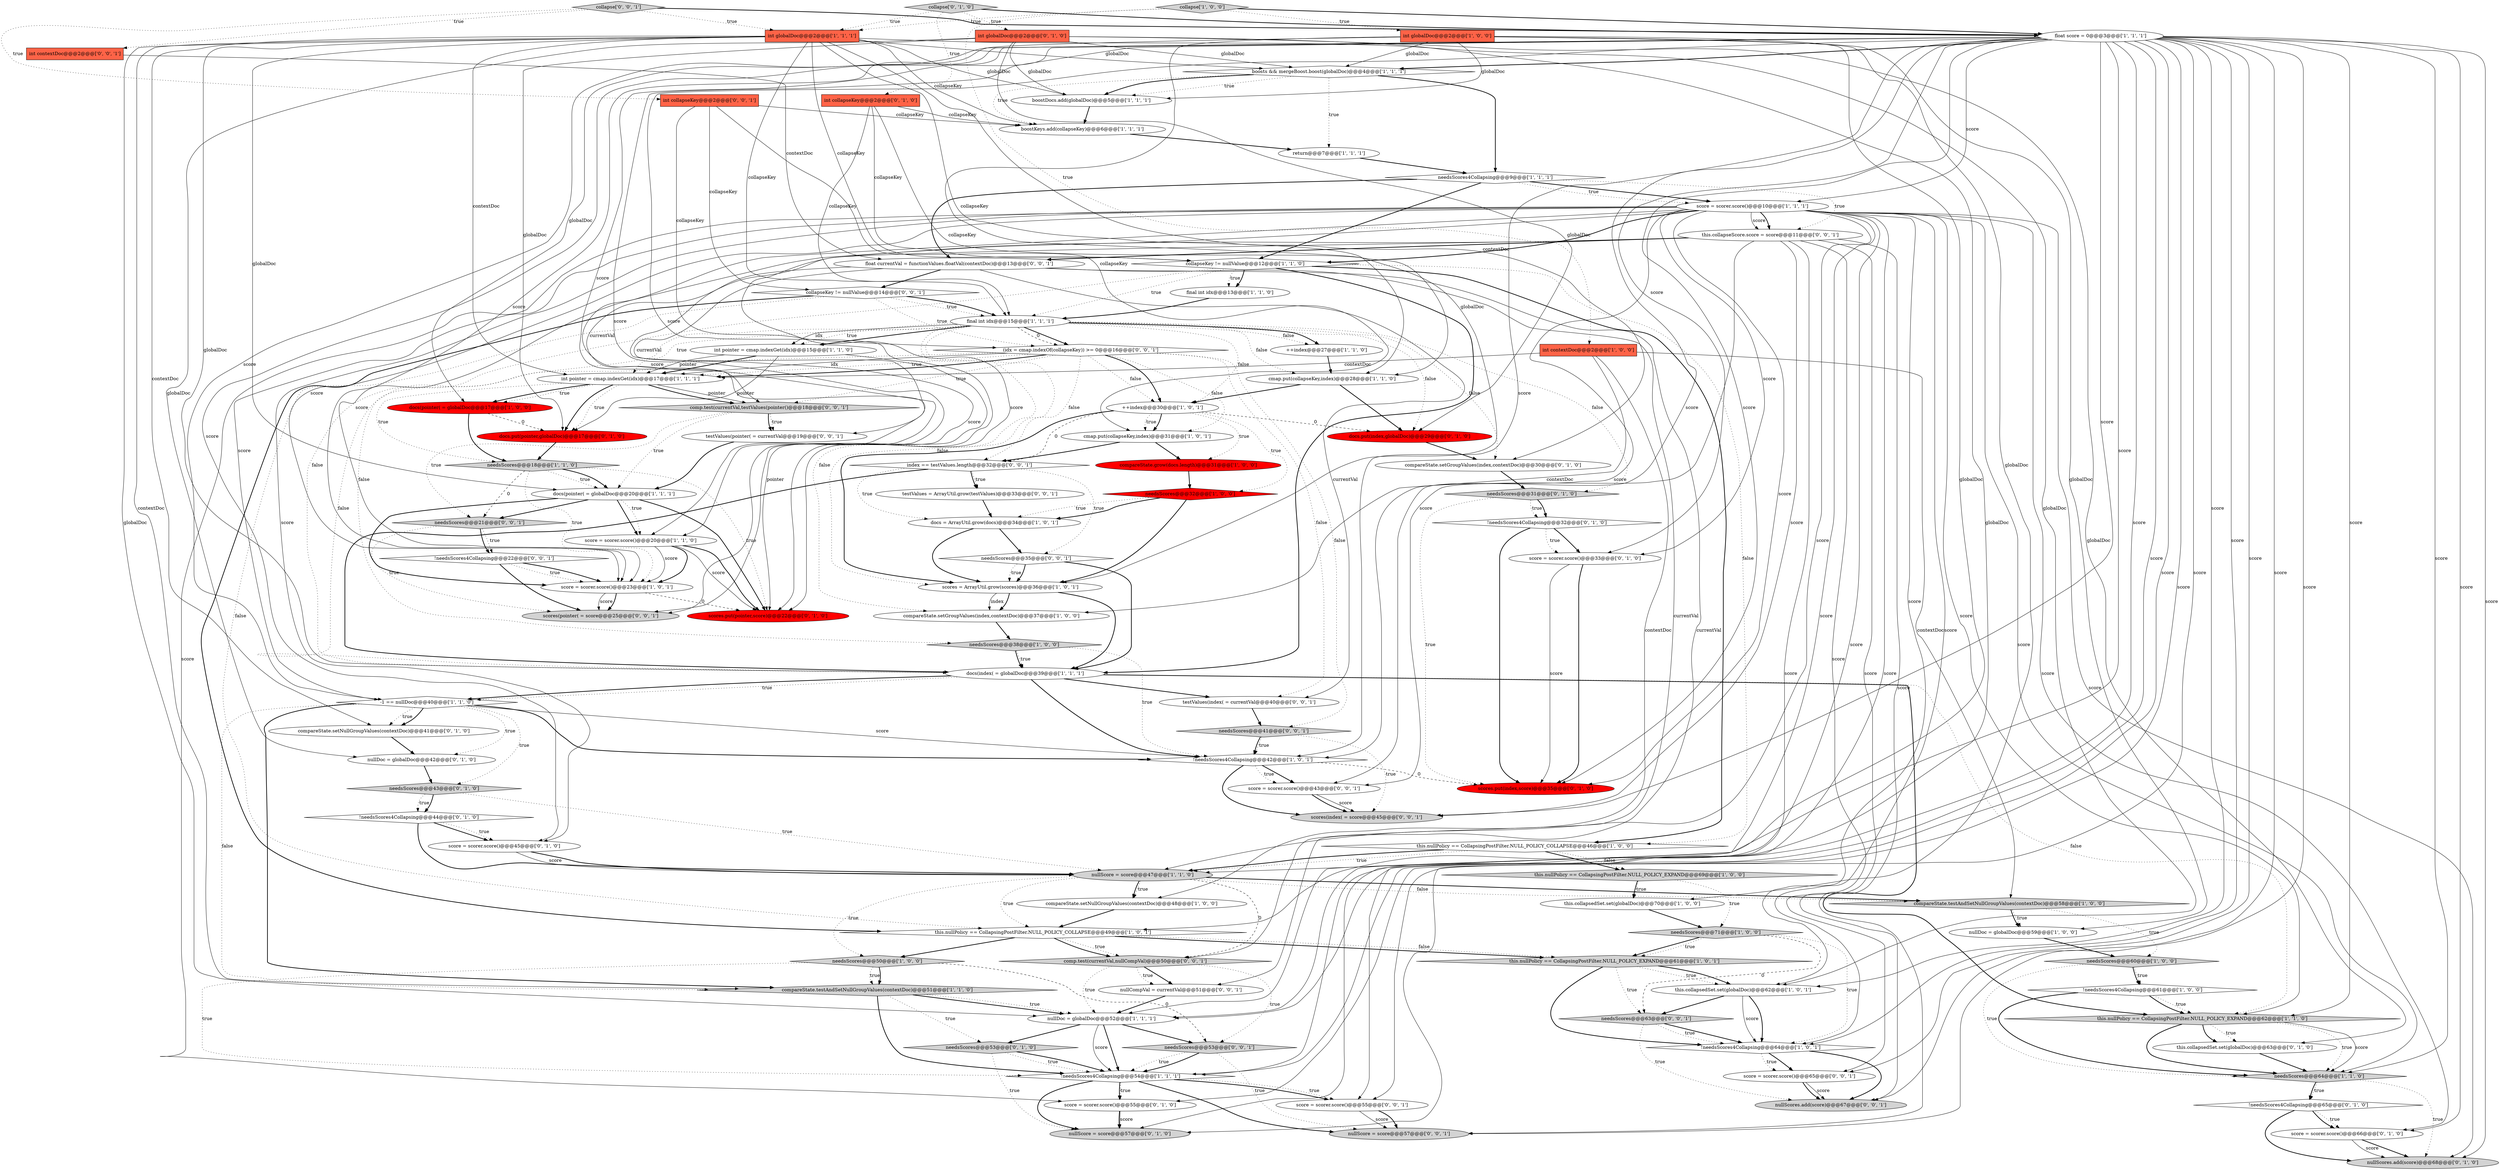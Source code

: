 digraph {
45 [style = filled, label = "collapseKey != nullValue@@@12@@@['1', '1', '0']", fillcolor = white, shape = diamond image = "AAA0AAABBB1BBB"];
51 [style = filled, label = "nullDoc = globalDoc@@@59@@@['1', '0', '0']", fillcolor = white, shape = ellipse image = "AAA0AAABBB1BBB"];
10 [style = filled, label = "compareState.testAndSetNullGroupValues(contextDoc)@@@58@@@['1', '0', '0']", fillcolor = lightgray, shape = diamond image = "AAA0AAABBB1BBB"];
12 [style = filled, label = "score = scorer.score()@@@20@@@['1', '1', '0']", fillcolor = white, shape = ellipse image = "AAA0AAABBB1BBB"];
89 [style = filled, label = "int contextDoc@@@2@@@['0', '0', '1']", fillcolor = tomato, shape = box image = "AAA0AAABBB3BBB"];
79 [style = filled, label = "comp.test(currentVal,nullCompVal)@@@50@@@['0', '0', '1']", fillcolor = lightgray, shape = diamond image = "AAA0AAABBB3BBB"];
30 [style = filled, label = "nullDoc = globalDoc@@@52@@@['1', '1', '1']", fillcolor = white, shape = ellipse image = "AAA0AAABBB1BBB"];
67 [style = filled, label = "!needsScores4Collapsing@@@65@@@['0', '1', '0']", fillcolor = white, shape = diamond image = "AAA0AAABBB2BBB"];
47 [style = filled, label = "score = scorer.score()@@@10@@@['1', '1', '1']", fillcolor = white, shape = ellipse image = "AAA0AAABBB1BBB"];
8 [style = filled, label = "scores = ArrayUtil.grow(scores)@@@36@@@['1', '0', '1']", fillcolor = white, shape = ellipse image = "AAA0AAABBB1BBB"];
4 [style = filled, label = "this.nullPolicy == CollapsingPostFilter.NULL_POLICY_COLLAPSE@@@46@@@['1', '0', '0']", fillcolor = white, shape = diamond image = "AAA0AAABBB1BBB"];
97 [style = filled, label = "testValues = ArrayUtil.grow(testValues)@@@33@@@['0', '0', '1']", fillcolor = white, shape = ellipse image = "AAA0AAABBB3BBB"];
46 [style = filled, label = "needsScores@@@60@@@['1', '0', '0']", fillcolor = lightgray, shape = diamond image = "AAA0AAABBB1BBB"];
87 [style = filled, label = "needsScores@@@35@@@['0', '0', '1']", fillcolor = white, shape = diamond image = "AAA0AAABBB3BBB"];
43 [style = filled, label = "this.nullPolicy == CollapsingPostFilter.NULL_POLICY_EXPAND@@@61@@@['1', '0', '1']", fillcolor = lightgray, shape = diamond image = "AAA0AAABBB1BBB"];
100 [style = filled, label = "collapse['0', '0', '1']", fillcolor = lightgray, shape = diamond image = "AAA0AAABBB3BBB"];
36 [style = filled, label = "!needsScores4Collapsing@@@54@@@['1', '1', '1']", fillcolor = white, shape = diamond image = "AAA0AAABBB1BBB"];
103 [style = filled, label = "!needsScores4Collapsing@@@22@@@['0', '0', '1']", fillcolor = white, shape = diamond image = "AAA0AAABBB3BBB"];
0 [style = filled, label = "final int idx@@@13@@@['1', '1', '0']", fillcolor = white, shape = ellipse image = "AAA0AAABBB1BBB"];
72 [style = filled, label = "needsScores@@@31@@@['0', '1', '0']", fillcolor = lightgray, shape = diamond image = "AAA0AAABBB2BBB"];
83 [style = filled, label = "nullScores.add(score)@@@67@@@['0', '0', '1']", fillcolor = lightgray, shape = ellipse image = "AAA0AAABBB3BBB"];
9 [style = filled, label = "needsScores4Collapsing@@@9@@@['1', '1', '1']", fillcolor = white, shape = diamond image = "AAA0AAABBB1BBB"];
64 [style = filled, label = "needsScores@@@53@@@['0', '1', '0']", fillcolor = lightgray, shape = diamond image = "AAA0AAABBB2BBB"];
71 [style = filled, label = "score = scorer.score()@@@45@@@['0', '1', '0']", fillcolor = white, shape = ellipse image = "AAA0AAABBB2BBB"];
56 [style = filled, label = "nullScores.add(score)@@@68@@@['0', '1', '0']", fillcolor = lightgray, shape = ellipse image = "AAA0AAABBB2BBB"];
80 [style = filled, label = "needsScores@@@63@@@['0', '0', '1']", fillcolor = lightgray, shape = diamond image = "AAA0AAABBB3BBB"];
49 [style = filled, label = "!needsScores4Collapsing@@@64@@@['1', '0', '1']", fillcolor = white, shape = diamond image = "AAA0AAABBB1BBB"];
63 [style = filled, label = "int globalDoc@@@2@@@['0', '1', '0']", fillcolor = tomato, shape = box image = "AAA0AAABBB2BBB"];
25 [style = filled, label = "compareState.testAndSetNullGroupValues(contextDoc)@@@51@@@['1', '1', '0']", fillcolor = lightgray, shape = diamond image = "AAA0AAABBB1BBB"];
50 [style = filled, label = "collapse['1', '0', '0']", fillcolor = lightgray, shape = diamond image = "AAA0AAABBB1BBB"];
42 [style = filled, label = "nullScore = score@@@47@@@['1', '1', '0']", fillcolor = lightgray, shape = ellipse image = "AAA0AAABBB1BBB"];
33 [style = filled, label = "boostKeys.add(collapseKey)@@@6@@@['1', '1', '1']", fillcolor = white, shape = ellipse image = "AAA0AAABBB1BBB"];
102 [style = filled, label = "needsScores@@@21@@@['0', '0', '1']", fillcolor = lightgray, shape = diamond image = "AAA0AAABBB3BBB"];
48 [style = filled, label = "needsScores@@@38@@@['1', '0', '0']", fillcolor = lightgray, shape = diamond image = "AAA0AAABBB1BBB"];
52 [style = filled, label = "compareState.setNullGroupValues(contextDoc)@@@48@@@['1', '0', '0']", fillcolor = white, shape = ellipse image = "AAA0AAABBB1BBB"];
21 [style = filled, label = "int pointer = cmap.indexGet(idx)@@@17@@@['1', '1', '1']", fillcolor = white, shape = ellipse image = "AAA0AAABBB1BBB"];
26 [style = filled, label = "this.collapsedSet.set(globalDoc)@@@70@@@['1', '0', '0']", fillcolor = white, shape = ellipse image = "AAA0AAABBB1BBB"];
19 [style = filled, label = "boosts && mergeBoost.boost(globalDoc)@@@4@@@['1', '1', '1']", fillcolor = white, shape = diamond image = "AAA0AAABBB1BBB"];
6 [style = filled, label = "this.nullPolicy == CollapsingPostFilter.NULL_POLICY_EXPAND@@@69@@@['1', '0', '0']", fillcolor = lightgray, shape = diamond image = "AAA0AAABBB1BBB"];
41 [style = filled, label = "needsScores@@@32@@@['1', '0', '0']", fillcolor = red, shape = diamond image = "AAA1AAABBB1BBB"];
44 [style = filled, label = "boostDocs.add(globalDoc)@@@5@@@['1', '1', '1']", fillcolor = white, shape = ellipse image = "AAA0AAABBB1BBB"];
23 [style = filled, label = "int globalDoc@@@2@@@['1', '1', '1']", fillcolor = tomato, shape = box image = "AAA0AAABBB1BBB"];
73 [style = filled, label = "!needsScores4Collapsing@@@32@@@['0', '1', '0']", fillcolor = white, shape = diamond image = "AAA0AAABBB2BBB"];
96 [style = filled, label = "score = scorer.score()@@@65@@@['0', '0', '1']", fillcolor = white, shape = ellipse image = "AAA0AAABBB3BBB"];
69 [style = filled, label = "nullDoc = globalDoc@@@42@@@['0', '1', '0']", fillcolor = white, shape = ellipse image = "AAA0AAABBB2BBB"];
82 [style = filled, label = "scores(pointer( = score@@@25@@@['0', '0', '1']", fillcolor = lightgray, shape = ellipse image = "AAA0AAABBB3BBB"];
38 [style = filled, label = "needsScores@@@18@@@['1', '1', '0']", fillcolor = lightgray, shape = diamond image = "AAA0AAABBB1BBB"];
31 [style = filled, label = "needsScores@@@71@@@['1', '0', '0']", fillcolor = lightgray, shape = diamond image = "AAA0AAABBB1BBB"];
14 [style = filled, label = "int contextDoc@@@2@@@['1', '0', '0']", fillcolor = tomato, shape = box image = "AAA0AAABBB1BBB"];
3 [style = filled, label = "!needsScores4Collapsing@@@61@@@['1', '0', '0']", fillcolor = white, shape = diamond image = "AAA0AAABBB1BBB"];
32 [style = filled, label = "docs(pointer( = globalDoc@@@17@@@['1', '0', '0']", fillcolor = red, shape = ellipse image = "AAA1AAABBB1BBB"];
66 [style = filled, label = "collapse['0', '1', '0']", fillcolor = lightgray, shape = diamond image = "AAA0AAABBB2BBB"];
88 [style = filled, label = "index == testValues.length@@@32@@@['0', '0', '1']", fillcolor = white, shape = diamond image = "AAA0AAABBB3BBB"];
40 [style = filled, label = "cmap.put(collapseKey,index)@@@28@@@['1', '1', '0']", fillcolor = white, shape = ellipse image = "AAA0AAABBB1BBB"];
85 [style = filled, label = "comp.test(currentVal,testValues(pointer()@@@18@@@['0', '0', '1']", fillcolor = lightgray, shape = diamond image = "AAA0AAABBB3BBB"];
29 [style = filled, label = "docs = ArrayUtil.grow(docs)@@@34@@@['1', '0', '1']", fillcolor = white, shape = ellipse image = "AAA0AAABBB1BBB"];
76 [style = filled, label = "docs.put(pointer,globalDoc)@@@17@@@['0', '1', '0']", fillcolor = red, shape = ellipse image = "AAA1AAABBB2BBB"];
78 [style = filled, label = "needsScores@@@41@@@['0', '0', '1']", fillcolor = lightgray, shape = diamond image = "AAA0AAABBB3BBB"];
101 [style = filled, label = "this.collapseScore.score = score@@@11@@@['0', '0', '1']", fillcolor = white, shape = ellipse image = "AAA0AAABBB3BBB"];
2 [style = filled, label = "this.collapsedSet.set(globalDoc)@@@62@@@['1', '0', '1']", fillcolor = white, shape = ellipse image = "AAA0AAABBB1BBB"];
35 [style = filled, label = "compareState.grow(docs.length)@@@31@@@['1', '0', '0']", fillcolor = red, shape = ellipse image = "AAA1AAABBB1BBB"];
37 [style = filled, label = "final int idx@@@15@@@['1', '1', '1']", fillcolor = white, shape = ellipse image = "AAA0AAABBB1BBB"];
59 [style = filled, label = "score = scorer.score()@@@66@@@['0', '1', '0']", fillcolor = white, shape = ellipse image = "AAA0AAABBB2BBB"];
74 [style = filled, label = "nullScore = score@@@57@@@['0', '1', '0']", fillcolor = lightgray, shape = ellipse image = "AAA0AAABBB2BBB"];
86 [style = filled, label = "testValues(pointer( = currentVal@@@19@@@['0', '0', '1']", fillcolor = white, shape = ellipse image = "AAA0AAABBB3BBB"];
92 [style = filled, label = "float currentVal = functionValues.floatVal(contextDoc)@@@13@@@['0', '0', '1']", fillcolor = white, shape = ellipse image = "AAA0AAABBB3BBB"];
53 [style = filled, label = "needsScores@@@64@@@['1', '1', '0']", fillcolor = lightgray, shape = diamond image = "AAA0AAABBB1BBB"];
94 [style = filled, label = "nullCompVal = currentVal@@@51@@@['0', '0', '1']", fillcolor = white, shape = ellipse image = "AAA0AAABBB3BBB"];
20 [style = filled, label = "!needsScores4Collapsing@@@42@@@['1', '0', '1']", fillcolor = white, shape = diamond image = "AAA0AAABBB1BBB"];
15 [style = filled, label = "int globalDoc@@@2@@@['1', '0', '0']", fillcolor = tomato, shape = box image = "AAA0AAABBB1BBB"];
62 [style = filled, label = "compareState.setNullGroupValues(contextDoc)@@@41@@@['0', '1', '0']", fillcolor = white, shape = ellipse image = "AAA0AAABBB2BBB"];
81 [style = filled, label = "testValues(index( = currentVal@@@40@@@['0', '0', '1']", fillcolor = white, shape = ellipse image = "AAA0AAABBB3BBB"];
13 [style = filled, label = "compareState.setGroupValues(index,contextDoc)@@@37@@@['1', '0', '0']", fillcolor = white, shape = ellipse image = "AAA0AAABBB1BBB"];
60 [style = filled, label = "needsScores@@@43@@@['0', '1', '0']", fillcolor = lightgray, shape = diamond image = "AAA0AAABBB2BBB"];
7 [style = filled, label = "cmap.put(collapseKey,index)@@@31@@@['1', '0', '1']", fillcolor = white, shape = ellipse image = "AAA0AAABBB1BBB"];
68 [style = filled, label = "this.collapsedSet.set(globalDoc)@@@63@@@['0', '1', '0']", fillcolor = white, shape = ellipse image = "AAA0AAABBB2BBB"];
55 [style = filled, label = "score = scorer.score()@@@55@@@['0', '1', '0']", fillcolor = white, shape = ellipse image = "AAA0AAABBB2BBB"];
99 [style = filled, label = "collapseKey != nullValue@@@14@@@['0', '0', '1']", fillcolor = white, shape = diamond image = "AAA0AAABBB3BBB"];
34 [style = filled, label = "needsScores@@@50@@@['1', '0', '0']", fillcolor = lightgray, shape = diamond image = "AAA0AAABBB1BBB"];
28 [style = filled, label = "score = scorer.score()@@@23@@@['1', '0', '1']", fillcolor = white, shape = ellipse image = "AAA0AAABBB1BBB"];
65 [style = filled, label = "scores.put(pointer,score)@@@22@@@['0', '1', '0']", fillcolor = red, shape = ellipse image = "AAA1AAABBB2BBB"];
27 [style = filled, label = "++index@@@30@@@['1', '0', '1']", fillcolor = white, shape = ellipse image = "AAA0AAABBB1BBB"];
61 [style = filled, label = "compareState.setGroupValues(index,contextDoc)@@@30@@@['0', '1', '0']", fillcolor = white, shape = ellipse image = "AAA0AAABBB2BBB"];
22 [style = filled, label = "float score = 0@@@3@@@['1', '1', '1']", fillcolor = white, shape = ellipse image = "AAA0AAABBB1BBB"];
91 [style = filled, label = "needsScores@@@53@@@['0', '0', '1']", fillcolor = lightgray, shape = diamond image = "AAA0AAABBB3BBB"];
54 [style = filled, label = "!needsScores4Collapsing@@@44@@@['0', '1', '0']", fillcolor = white, shape = diamond image = "AAA0AAABBB2BBB"];
84 [style = filled, label = "(idx = cmap.indexOf(collapseKey)) >= 0@@@16@@@['0', '0', '1']", fillcolor = white, shape = diamond image = "AAA0AAABBB3BBB"];
75 [style = filled, label = "score = scorer.score()@@@33@@@['0', '1', '0']", fillcolor = white, shape = ellipse image = "AAA0AAABBB2BBB"];
57 [style = filled, label = "scores.put(index,score)@@@35@@@['0', '1', '0']", fillcolor = red, shape = ellipse image = "AAA1AAABBB2BBB"];
5 [style = filled, label = "++index@@@27@@@['1', '1', '0']", fillcolor = white, shape = ellipse image = "AAA0AAABBB1BBB"];
77 [style = filled, label = "int collapseKey@@@2@@@['0', '0', '1']", fillcolor = tomato, shape = box image = "AAA0AAABBB3BBB"];
58 [style = filled, label = "int collapseKey@@@2@@@['0', '1', '0']", fillcolor = tomato, shape = box image = "AAA0AAABBB2BBB"];
24 [style = filled, label = "return@@@7@@@['1', '1', '1']", fillcolor = white, shape = ellipse image = "AAA0AAABBB1BBB"];
11 [style = filled, label = "docs(index( = globalDoc@@@39@@@['1', '1', '1']", fillcolor = white, shape = ellipse image = "AAA0AAABBB1BBB"];
1 [style = filled, label = "this.nullPolicy == CollapsingPostFilter.NULL_POLICY_COLLAPSE@@@49@@@['1', '0', '1']", fillcolor = white, shape = diamond image = "AAA0AAABBB1BBB"];
70 [style = filled, label = "docs.put(index,globalDoc)@@@29@@@['0', '1', '0']", fillcolor = red, shape = ellipse image = "AAA1AAABBB2BBB"];
39 [style = filled, label = "-1 == nullDoc@@@40@@@['1', '1', '0']", fillcolor = white, shape = diamond image = "AAA0AAABBB1BBB"];
93 [style = filled, label = "score = scorer.score()@@@55@@@['0', '0', '1']", fillcolor = white, shape = ellipse image = "AAA0AAABBB3BBB"];
95 [style = filled, label = "scores(index( = score@@@45@@@['0', '0', '1']", fillcolor = lightgray, shape = ellipse image = "AAA0AAABBB3BBB"];
17 [style = filled, label = "docs(pointer( = globalDoc@@@20@@@['1', '1', '1']", fillcolor = white, shape = ellipse image = "AAA0AAABBB1BBB"];
16 [style = filled, label = "this.nullPolicy == CollapsingPostFilter.NULL_POLICY_EXPAND@@@62@@@['1', '1', '0']", fillcolor = lightgray, shape = diamond image = "AAA0AAABBB1BBB"];
18 [style = filled, label = "int pointer = cmap.indexGet(idx)@@@15@@@['1', '1', '0']", fillcolor = white, shape = ellipse image = "AAA0AAABBB1BBB"];
90 [style = filled, label = "score = scorer.score()@@@43@@@['0', '0', '1']", fillcolor = white, shape = ellipse image = "AAA0AAABBB3BBB"];
98 [style = filled, label = "nullScore = score@@@57@@@['0', '0', '1']", fillcolor = lightgray, shape = ellipse image = "AAA0AAABBB3BBB"];
23->25 [style = solid, label="contextDoc"];
46->53 [style = dotted, label="true"];
6->31 [style = dotted, label="true"];
20->95 [style = bold, label=""];
58->33 [style = solid, label="collapseKey"];
25->30 [style = bold, label=""];
53->67 [style = dotted, label="true"];
64->74 [style = dotted, label="true"];
22->20 [style = solid, label="score"];
47->65 [style = solid, label="score"];
71->42 [style = solid, label="score"];
55->74 [style = bold, label=""];
102->103 [style = bold, label=""];
41->29 [style = dotted, label="true"];
22->59 [style = solid, label="score"];
19->9 [style = bold, label=""];
101->96 [style = solid, label="score"];
39->62 [style = dotted, label="true"];
37->40 [style = dotted, label="false"];
96->83 [style = solid, label="score"];
22->55 [style = solid, label="score"];
27->35 [style = dotted, label="true"];
32->76 [style = dashed, label="0"];
22->56 [style = solid, label="score"];
14->10 [style = solid, label="contextDoc"];
91->36 [style = bold, label=""];
78->20 [style = dotted, label="true"];
22->98 [style = solid, label="score"];
18->65 [style = solid, label="pointer"];
88->97 [style = bold, label=""];
43->80 [style = dotted, label="true"];
22->39 [style = solid, label="score"];
46->3 [style = dotted, label="true"];
19->33 [style = dotted, label="true"];
92->99 [style = bold, label=""];
3->53 [style = bold, label=""];
60->42 [style = dotted, label="true"];
45->11 [style = bold, label=""];
47->28 [style = solid, label="score"];
67->59 [style = dotted, label="true"];
12->65 [style = bold, label=""];
101->83 [style = solid, label="score"];
23->40 [style = solid, label="collapseKey"];
20->57 [style = dashed, label="0"];
34->91 [style = dashed, label="0"];
42->52 [style = dotted, label="true"];
64->36 [style = dotted, label="true"];
22->47 [style = solid, label="score"];
25->64 [style = dotted, label="true"];
63->30 [style = solid, label="globalDoc"];
47->74 [style = solid, label="score"];
37->5 [style = dotted, label="false"];
70->61 [style = bold, label=""];
79->94 [style = bold, label=""];
23->19 [style = solid, label="globalDoc"];
87->8 [style = dotted, label="true"];
79->91 [style = dotted, label="true"];
2->80 [style = bold, label=""];
68->53 [style = bold, label=""];
23->37 [style = solid, label="collapseKey"];
60->54 [style = dotted, label="true"];
22->71 [style = solid, label="score"];
40->27 [style = bold, label=""];
101->28 [style = solid, label="score"];
22->90 [style = solid, label="score"];
31->43 [style = bold, label=""];
36->93 [style = bold, label=""];
5->40 [style = bold, label=""];
1->79 [style = dotted, label="true"];
66->22 [style = bold, label=""];
15->19 [style = solid, label="globalDoc"];
34->25 [style = dotted, label="true"];
8->13 [style = bold, label=""];
48->20 [style = dotted, label="true"];
34->25 [style = bold, label=""];
47->20 [style = solid, label="score"];
43->2 [style = dotted, label="true"];
37->21 [style = dotted, label="true"];
88->97 [style = dotted, label="true"];
85->102 [style = dotted, label="true"];
66->58 [style = dotted, label="true"];
48->11 [style = dotted, label="true"];
14->13 [style = solid, label="contextDoc"];
84->81 [style = dotted, label="false"];
17->28 [style = bold, label=""];
21->85 [style = solid, label="pointer"];
8->13 [style = solid, label="index"];
9->47 [style = dotted, label="true"];
49->96 [style = bold, label=""];
25->30 [style = dotted, label="true"];
63->44 [style = solid, label="globalDoc"];
39->62 [style = bold, label=""];
17->102 [style = bold, label=""];
63->68 [style = solid, label="globalDoc"];
37->70 [style = dotted, label="false"];
39->25 [style = dotted, label="false"];
22->53 [style = solid, label="score"];
73->75 [style = bold, label=""];
80->49 [style = bold, label=""];
91->36 [style = dotted, label="true"];
84->27 [style = dotted, label="false"];
47->30 [style = solid, label="score"];
19->44 [style = bold, label=""];
37->5 [style = bold, label=""];
11->16 [style = dotted, label="false"];
2->49 [style = bold, label=""];
63->19 [style = solid, label="globalDoc"];
54->71 [style = bold, label=""];
99->1 [style = dotted, label="false"];
78->95 [style = dotted, label="true"];
30->91 [style = bold, label=""];
100->89 [style = dotted, label="true"];
15->32 [style = solid, label="globalDoc"];
12->28 [style = bold, label=""];
25->36 [style = bold, label=""];
39->69 [style = dotted, label="true"];
92->94 [style = solid, label="currentVal"];
27->41 [style = dotted, label="true"];
37->18 [style = dotted, label="true"];
23->62 [style = solid, label="contextDoc"];
1->79 [style = bold, label=""];
31->49 [style = dotted, label="true"];
80->83 [style = dotted, label="true"];
28->65 [style = dashed, label="0"];
17->65 [style = bold, label=""];
23->2 [style = solid, label="globalDoc"];
67->56 [style = bold, label=""];
22->65 [style = solid, label="score"];
94->30 [style = bold, label=""];
38->28 [style = dotted, label="true"];
45->0 [style = dotted, label="true"];
101->93 [style = solid, label="score"];
54->71 [style = dotted, label="true"];
22->36 [style = solid, label="score"];
39->20 [style = bold, label=""];
59->56 [style = bold, label=""];
42->10 [style = dotted, label="false"];
15->26 [style = solid, label="globalDoc"];
22->96 [style = solid, label="score"];
2->49 [style = solid, label="score"];
92->85 [style = solid, label="currentVal"];
37->84 [style = bold, label=""];
22->83 [style = solid, label="score"];
6->26 [style = bold, label=""];
58->45 [style = solid, label="collapseKey"];
22->19 [style = bold, label=""];
15->51 [style = solid, label="globalDoc"];
44->33 [style = bold, label=""];
87->11 [style = bold, label=""];
13->48 [style = bold, label=""];
73->57 [style = bold, label=""];
19->24 [style = dotted, label="true"];
36->93 [style = dotted, label="true"];
38->102 [style = dashed, label="0"];
36->98 [style = bold, label=""];
47->36 [style = solid, label="score"];
84->21 [style = solid, label="idx"];
16->53 [style = dotted, label="true"];
17->12 [style = bold, label=""];
1->34 [style = bold, label=""];
17->12 [style = dotted, label="true"];
15->1 [style = solid, label="globalDoc"];
47->59 [style = solid, label="score"];
10->51 [style = dotted, label="true"];
92->79 [style = solid, label="currentVal"];
22->42 [style = solid, label="score"];
37->84 [style = dashed, label="0"];
62->69 [style = bold, label=""];
42->34 [style = dotted, label="true"];
46->3 [style = bold, label=""];
11->20 [style = bold, label=""];
37->48 [style = dotted, label="false"];
39->20 [style = solid, label="score"];
41->29 [style = bold, label=""];
45->37 [style = dotted, label="true"];
58->37 [style = solid, label="collapseKey"];
99->84 [style = dotted, label="true"];
22->30 [style = solid, label="score"];
30->36 [style = solid, label="score"];
92->81 [style = solid, label="currentVal"];
37->61 [style = dotted, label="false"];
32->38 [style = bold, label=""];
37->13 [style = dotted, label="false"];
36->74 [style = bold, label=""];
22->49 [style = solid, label="score"];
23->11 [style = solid, label="globalDoc"];
38->17 [style = dotted, label="true"];
42->10 [style = bold, label=""];
21->32 [style = bold, label=""];
37->18 [style = bold, label=""];
9->92 [style = bold, label=""];
84->78 [style = dotted, label="false"];
3->16 [style = dotted, label="true"];
22->16 [style = solid, label="score"];
67->59 [style = bold, label=""];
66->63 [style = dotted, label="true"];
50->22 [style = bold, label=""];
37->72 [style = dotted, label="false"];
35->41 [style = bold, label=""];
88->11 [style = bold, label=""];
41->8 [style = bold, label=""];
81->78 [style = bold, label=""];
7->35 [style = bold, label=""];
85->86 [style = bold, label=""];
89->92 [style = solid, label="contextDoc"];
36->55 [style = bold, label=""];
21->38 [style = dotted, label="true"];
91->98 [style = dotted, label="true"];
19->44 [style = dotted, label="true"];
37->8 [style = dotted, label="false"];
6->26 [style = dotted, label="true"];
97->29 [style = bold, label=""];
45->0 [style = bold, label=""];
4->42 [style = dotted, label="true"];
8->11 [style = bold, label=""];
47->49 [style = solid, label="score"];
47->42 [style = solid, label="score"];
11->16 [style = bold, label=""];
84->21 [style = dotted, label="true"];
47->57 [style = solid, label="score"];
20->90 [style = bold, label=""];
76->38 [style = bold, label=""];
21->32 [style = dotted, label="true"];
22->82 [style = solid, label="score"];
47->101 [style = solid, label="score"];
23->33 [style = solid, label="collapseKey"];
84->27 [style = bold, label=""];
93->98 [style = bold, label=""];
63->76 [style = solid, label="globalDoc"];
36->55 [style = dotted, label="true"];
49->96 [style = dotted, label="true"];
72->73 [style = dotted, label="true"];
96->83 [style = bold, label=""];
22->2 [style = solid, label="score"];
38->65 [style = dotted, label="true"];
84->7 [style = dotted, label="false"];
27->8 [style = bold, label=""];
61->72 [style = bold, label=""];
47->2 [style = solid, label="score"];
87->8 [style = bold, label=""];
100->77 [style = dotted, label="true"];
63->70 [style = solid, label="globalDoc"];
37->27 [style = dotted, label="false"];
88->87 [style = dotted, label="true"];
43->2 [style = bold, label=""];
85->17 [style = dotted, label="true"];
9->101 [style = dotted, label="true"];
100->22 [style = bold, label=""];
16->68 [style = bold, label=""];
21->76 [style = dotted, label="true"];
47->75 [style = solid, label="score"];
101->98 [style = solid, label="score"];
30->64 [style = bold, label=""];
101->82 [style = solid, label="score"];
33->24 [style = bold, label=""];
53->56 [style = dotted, label="true"];
28->82 [style = solid, label="score"];
47->45 [style = bold, label=""];
73->75 [style = dotted, label="true"];
102->103 [style = dotted, label="true"];
55->74 [style = solid, label="score"];
39->60 [style = dotted, label="true"];
99->1 [style = bold, label=""];
10->46 [style = dotted, label="true"];
40->70 [style = bold, label=""];
0->37 [style = bold, label=""];
31->80 [style = dashed, label="0"];
103->28 [style = bold, label=""];
16->53 [style = solid, label="score"];
1->43 [style = bold, label=""];
29->87 [style = bold, label=""];
42->79 [style = dashed, label="0"];
75->57 [style = bold, label=""];
37->18 [style = solid, label="idx"];
101->90 [style = solid, label="score"];
16->53 [style = bold, label=""];
51->46 [style = bold, label=""];
84->11 [style = dotted, label="false"];
23->44 [style = solid, label="globalDoc"];
99->37 [style = dotted, label="true"];
27->88 [style = dashed, label="0"];
47->55 [style = solid, label="score"];
12->28 [style = solid, label="score"];
28->82 [style = bold, label=""];
88->29 [style = dotted, label="true"];
84->21 [style = bold, label=""];
22->95 [style = solid, label="score"];
15->44 [style = solid, label="globalDoc"];
12->65 [style = solid, label="score"];
52->1 [style = bold, label=""];
47->12 [style = solid, label="score"];
64->36 [style = bold, label=""];
69->60 [style = bold, label=""];
49->83 [style = bold, label=""];
18->76 [style = solid, label="pointer"];
16->68 [style = dotted, label="true"];
30->36 [style = bold, label=""];
3->16 [style = bold, label=""];
47->56 [style = solid, label="score"];
78->20 [style = bold, label=""];
92->86 [style = solid, label="currentVal"];
21->76 [style = bold, label=""];
27->7 [style = bold, label=""];
72->73 [style = bold, label=""];
103->82 [style = bold, label=""];
22->93 [style = solid, label="score"];
9->47 [style = bold, label=""];
84->85 [style = dotted, label="true"];
72->57 [style = dotted, label="true"];
101->95 [style = solid, label="score"];
23->30 [style = solid, label="globalDoc"];
14->52 [style = solid, label="contextDoc"];
86->17 [style = bold, label=""];
77->84 [style = solid, label="collapseKey"];
10->51 [style = bold, label=""];
84->88 [style = dotted, label="false"];
50->14 [style = dotted, label="true"];
79->30 [style = dotted, label="true"];
90->95 [style = solid, label="score"];
59->56 [style = solid, label="score"];
47->39 [style = solid, label="score"];
7->88 [style = bold, label=""];
23->61 [style = solid, label="contextDoc"];
11->39 [style = dotted, label="true"];
71->42 [style = bold, label=""];
39->25 [style = bold, label=""];
31->43 [style = dotted, label="true"];
47->71 [style = solid, label="score"];
38->17 [style = bold, label=""];
63->69 [style = solid, label="globalDoc"];
101->92 [style = bold, label=""];
60->54 [style = bold, label=""];
50->23 [style = dotted, label="true"];
22->57 [style = solid, label="score"];
42->52 [style = bold, label=""];
23->45 [style = solid, label="collapseKey"];
34->36 [style = dotted, label="true"];
80->49 [style = dotted, label="true"];
77->99 [style = solid, label="collapseKey"];
22->74 [style = solid, label="score"];
20->90 [style = dotted, label="true"];
47->16 [style = solid, label="score"];
45->4 [style = dotted, label="false"];
22->12 [style = solid, label="score"];
23->21 [style = solid, label="contextDoc"];
99->37 [style = bold, label=""];
27->70 [style = dashed, label="0"];
54->42 [style = bold, label=""];
85->86 [style = dotted, label="true"];
22->75 [style = solid, label="score"];
42->1 [style = dotted, label="true"];
26->31 [style = bold, label=""];
50->15 [style = dotted, label="true"];
48->11 [style = bold, label=""];
23->17 [style = solid, label="globalDoc"];
100->23 [style = dotted, label="true"];
18->21 [style = bold, label=""];
79->94 [style = dotted, label="true"];
14->21 [style = solid, label="contextDoc"];
53->67 [style = bold, label=""];
24->9 [style = bold, label=""];
103->28 [style = dotted, label="true"];
29->8 [style = bold, label=""];
66->23 [style = dotted, label="true"];
47->53 [style = solid, label="score"];
4->6 [style = bold, label=""];
102->82 [style = dotted, label="true"];
1->43 [style = dotted, label="false"];
58->40 [style = solid, label="collapseKey"];
90->95 [style = bold, label=""];
4->42 [style = bold, label=""];
77->33 [style = solid, label="collapseKey"];
22->28 [style = solid, label="score"];
75->57 [style = solid, label="score"];
45->11 [style = dotted, label="false"];
47->101 [style = bold, label=""];
4->6 [style = dotted, label="false"];
45->4 [style = bold, label=""];
15->8 [style = solid, label="globalDoc"];
77->7 [style = solid, label="collapseKey"];
27->7 [style = dotted, label="true"];
21->85 [style = bold, label=""];
9->45 [style = bold, label=""];
11->39 [style = bold, label=""];
43->49 [style = bold, label=""];
11->81 [style = bold, label=""];
93->98 [style = solid, label="score"];
18->21 [style = solid, label="pointer"];
}
